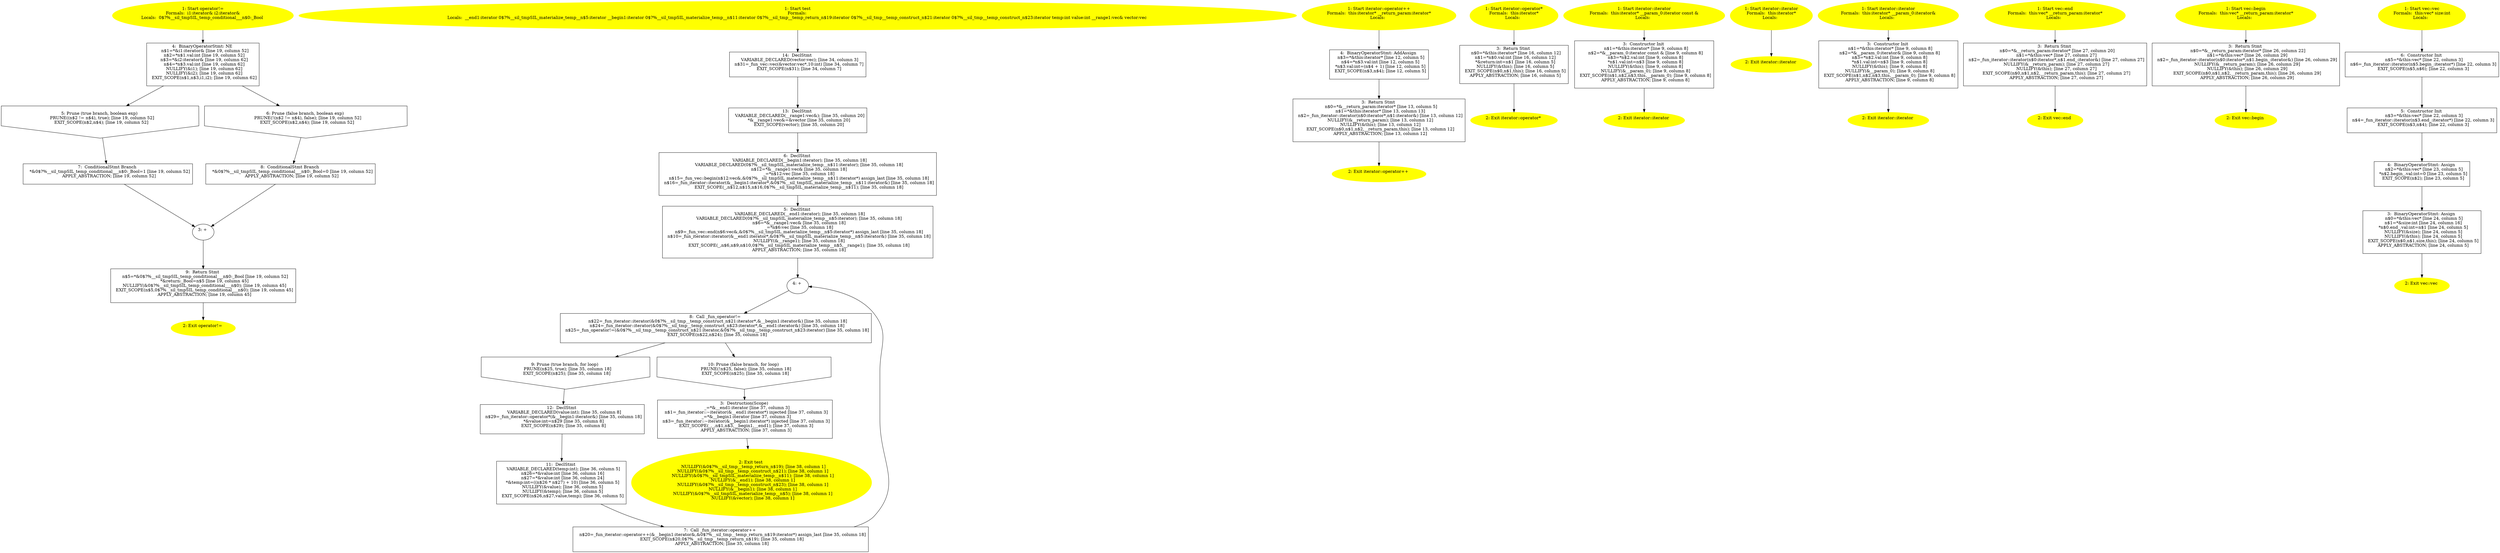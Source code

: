/* @generated */
digraph cfg {
"operator!=#4715710375716659667.eb4126b3edd381f3092a9e38275754d4_1" [label="1: Start operator!=\nFormals:  i1:iterator& i2:iterator&\nLocals:  0$?%__sil_tmpSIL_temp_conditional___n$0:_Bool \n  " color=yellow style=filled]
	

	 "operator!=#4715710375716659667.eb4126b3edd381f3092a9e38275754d4_1" -> "operator!=#4715710375716659667.eb4126b3edd381f3092a9e38275754d4_4" ;
"operator!=#4715710375716659667.eb4126b3edd381f3092a9e38275754d4_2" [label="2: Exit operator!= \n  " color=yellow style=filled]
	

"operator!=#4715710375716659667.eb4126b3edd381f3092a9e38275754d4_3" [label="3: + \n  " ]
	

	 "operator!=#4715710375716659667.eb4126b3edd381f3092a9e38275754d4_3" -> "operator!=#4715710375716659667.eb4126b3edd381f3092a9e38275754d4_9" ;
"operator!=#4715710375716659667.eb4126b3edd381f3092a9e38275754d4_4" [label="4:  BinaryOperatorStmt: NE \n   n$1=*&i1:iterator& [line 19, column 52]\n  n$2=*n$1.val:int [line 19, column 52]\n  n$3=*&i2:iterator& [line 19, column 62]\n  n$4=*n$3.val:int [line 19, column 62]\n  NULLIFY(&i1); [line 19, column 62]\n  NULLIFY(&i2); [line 19, column 62]\n  EXIT_SCOPE(n$1,n$3,i1,i2); [line 19, column 62]\n " shape="box"]
	

	 "operator!=#4715710375716659667.eb4126b3edd381f3092a9e38275754d4_4" -> "operator!=#4715710375716659667.eb4126b3edd381f3092a9e38275754d4_5" ;
	 "operator!=#4715710375716659667.eb4126b3edd381f3092a9e38275754d4_4" -> "operator!=#4715710375716659667.eb4126b3edd381f3092a9e38275754d4_6" ;
"operator!=#4715710375716659667.eb4126b3edd381f3092a9e38275754d4_5" [label="5: Prune (true branch, boolean exp) \n   PRUNE((n$2 != n$4), true); [line 19, column 52]\n  EXIT_SCOPE(n$2,n$4); [line 19, column 52]\n " shape="invhouse"]
	

	 "operator!=#4715710375716659667.eb4126b3edd381f3092a9e38275754d4_5" -> "operator!=#4715710375716659667.eb4126b3edd381f3092a9e38275754d4_7" ;
"operator!=#4715710375716659667.eb4126b3edd381f3092a9e38275754d4_6" [label="6: Prune (false branch, boolean exp) \n   PRUNE(!(n$2 != n$4), false); [line 19, column 52]\n  EXIT_SCOPE(n$2,n$4); [line 19, column 52]\n " shape="invhouse"]
	

	 "operator!=#4715710375716659667.eb4126b3edd381f3092a9e38275754d4_6" -> "operator!=#4715710375716659667.eb4126b3edd381f3092a9e38275754d4_8" ;
"operator!=#4715710375716659667.eb4126b3edd381f3092a9e38275754d4_7" [label="7:  ConditionalStmt Branch \n   *&0$?%__sil_tmpSIL_temp_conditional___n$0:_Bool=1 [line 19, column 52]\n  APPLY_ABSTRACTION; [line 19, column 52]\n " shape="box"]
	

	 "operator!=#4715710375716659667.eb4126b3edd381f3092a9e38275754d4_7" -> "operator!=#4715710375716659667.eb4126b3edd381f3092a9e38275754d4_3" ;
"operator!=#4715710375716659667.eb4126b3edd381f3092a9e38275754d4_8" [label="8:  ConditionalStmt Branch \n   *&0$?%__sil_tmpSIL_temp_conditional___n$0:_Bool=0 [line 19, column 52]\n  APPLY_ABSTRACTION; [line 19, column 52]\n " shape="box"]
	

	 "operator!=#4715710375716659667.eb4126b3edd381f3092a9e38275754d4_8" -> "operator!=#4715710375716659667.eb4126b3edd381f3092a9e38275754d4_3" ;
"operator!=#4715710375716659667.eb4126b3edd381f3092a9e38275754d4_9" [label="9:  Return Stmt \n   n$5=*&0$?%__sil_tmpSIL_temp_conditional___n$0:_Bool [line 19, column 52]\n  *&return:_Bool=n$5 [line 19, column 45]\n  NULLIFY(&0$?%__sil_tmpSIL_temp_conditional___n$0); [line 19, column 45]\n  EXIT_SCOPE(n$5,0$?%__sil_tmpSIL_temp_conditional___n$0); [line 19, column 45]\n  APPLY_ABSTRACTION; [line 19, column 45]\n " shape="box"]
	

	 "operator!=#4715710375716659667.eb4126b3edd381f3092a9e38275754d4_9" -> "operator!=#4715710375716659667.eb4126b3edd381f3092a9e38275754d4_2" ;
"test#18241244337164948030.afc14f193ad97442f67ac7183be789bc_1" [label="1: Start test\nFormals: \nLocals:  __end1:iterator 0$?%__sil_tmpSIL_materialize_temp__n$5:iterator __begin1:iterator 0$?%__sil_tmpSIL_materialize_temp__n$11:iterator 0$?%__sil_tmp__temp_return_n$19:iterator 0$?%__sil_tmp__temp_construct_n$21:iterator 0$?%__sil_tmp__temp_construct_n$23:iterator temp:int value:int __range1:vec& vector:vec \n  " color=yellow style=filled]
	

	 "test#18241244337164948030.afc14f193ad97442f67ac7183be789bc_1" -> "test#18241244337164948030.afc14f193ad97442f67ac7183be789bc_14" ;
"test#18241244337164948030.afc14f193ad97442f67ac7183be789bc_2" [label="2: Exit test \n   NULLIFY(&0$?%__sil_tmp__temp_return_n$19); [line 38, column 1]\n  NULLIFY(&0$?%__sil_tmp__temp_construct_n$21); [line 38, column 1]\n  NULLIFY(&0$?%__sil_tmpSIL_materialize_temp__n$11); [line 38, column 1]\n  NULLIFY(&__end1); [line 38, column 1]\n  NULLIFY(&0$?%__sil_tmp__temp_construct_n$23); [line 38, column 1]\n  NULLIFY(&__begin1); [line 38, column 1]\n  NULLIFY(&0$?%__sil_tmpSIL_materialize_temp__n$5); [line 38, column 1]\n  NULLIFY(&vector); [line 38, column 1]\n " color=yellow style=filled]
	

"test#18241244337164948030.afc14f193ad97442f67ac7183be789bc_3" [label="3:  Destruction(Scope) \n   _=*&__end1:iterator [line 37, column 3]\n  n$1=_fun_iterator::~iterator(&__end1:iterator*) injected [line 37, column 3]\n  _=*&__begin1:iterator [line 37, column 3]\n  n$3=_fun_iterator::~iterator(&__begin1:iterator*) injected [line 37, column 3]\n  EXIT_SCOPE(_,_,n$1,n$3,__begin1,__end1); [line 37, column 3]\n  APPLY_ABSTRACTION; [line 37, column 3]\n " shape="box"]
	

	 "test#18241244337164948030.afc14f193ad97442f67ac7183be789bc_3" -> "test#18241244337164948030.afc14f193ad97442f67ac7183be789bc_2" ;
"test#18241244337164948030.afc14f193ad97442f67ac7183be789bc_4" [label="4: + \n  " ]
	

	 "test#18241244337164948030.afc14f193ad97442f67ac7183be789bc_4" -> "test#18241244337164948030.afc14f193ad97442f67ac7183be789bc_8" ;
"test#18241244337164948030.afc14f193ad97442f67ac7183be789bc_5" [label="5:  DeclStmt \n   VARIABLE_DECLARED(__end1:iterator); [line 35, column 18]\n  VARIABLE_DECLARED(0$?%__sil_tmpSIL_materialize_temp__n$5:iterator); [line 35, column 18]\n  n$6=*&__range1:vec& [line 35, column 18]\n  _=*n$6:vec [line 35, column 18]\n  n$9=_fun_vec::end(n$6:vec&,&0$?%__sil_tmpSIL_materialize_temp__n$5:iterator*) assign_last [line 35, column 18]\n  n$10=_fun_iterator::iterator(&__end1:iterator*,&0$?%__sil_tmpSIL_materialize_temp__n$5:iterator&) [line 35, column 18]\n  NULLIFY(&__range1); [line 35, column 18]\n  EXIT_SCOPE(_,n$6,n$9,n$10,0$?%__sil_tmpSIL_materialize_temp__n$5,__range1); [line 35, column 18]\n  APPLY_ABSTRACTION; [line 35, column 18]\n " shape="box"]
	

	 "test#18241244337164948030.afc14f193ad97442f67ac7183be789bc_5" -> "test#18241244337164948030.afc14f193ad97442f67ac7183be789bc_4" ;
"test#18241244337164948030.afc14f193ad97442f67ac7183be789bc_6" [label="6:  DeclStmt \n   VARIABLE_DECLARED(__begin1:iterator); [line 35, column 18]\n  VARIABLE_DECLARED(0$?%__sil_tmpSIL_materialize_temp__n$11:iterator); [line 35, column 18]\n  n$12=*&__range1:vec& [line 35, column 18]\n  _=*n$12:vec [line 35, column 18]\n  n$15=_fun_vec::begin(n$12:vec&,&0$?%__sil_tmpSIL_materialize_temp__n$11:iterator*) assign_last [line 35, column 18]\n  n$16=_fun_iterator::iterator(&__begin1:iterator*,&0$?%__sil_tmpSIL_materialize_temp__n$11:iterator&) [line 35, column 18]\n  EXIT_SCOPE(_,n$12,n$15,n$16,0$?%__sil_tmpSIL_materialize_temp__n$11); [line 35, column 18]\n " shape="box"]
	

	 "test#18241244337164948030.afc14f193ad97442f67ac7183be789bc_6" -> "test#18241244337164948030.afc14f193ad97442f67ac7183be789bc_5" ;
"test#18241244337164948030.afc14f193ad97442f67ac7183be789bc_7" [label="7:  Call _fun_iterator::operator++ \n   n$20=_fun_iterator::operator++(&__begin1:iterator&,&0$?%__sil_tmp__temp_return_n$19:iterator*) assign_last [line 35, column 18]\n  EXIT_SCOPE(n$20,0$?%__sil_tmp__temp_return_n$19); [line 35, column 18]\n  APPLY_ABSTRACTION; [line 35, column 18]\n " shape="box"]
	

	 "test#18241244337164948030.afc14f193ad97442f67ac7183be789bc_7" -> "test#18241244337164948030.afc14f193ad97442f67ac7183be789bc_4" ;
"test#18241244337164948030.afc14f193ad97442f67ac7183be789bc_8" [label="8:  Call _fun_operator!= \n   n$22=_fun_iterator::iterator(&0$?%__sil_tmp__temp_construct_n$21:iterator*,&__begin1:iterator&) [line 35, column 18]\n  n$24=_fun_iterator::iterator(&0$?%__sil_tmp__temp_construct_n$23:iterator*,&__end1:iterator&) [line 35, column 18]\n  n$25=_fun_operator!=(&0$?%__sil_tmp__temp_construct_n$21:iterator,&0$?%__sil_tmp__temp_construct_n$23:iterator) [line 35, column 18]\n  EXIT_SCOPE(n$22,n$24); [line 35, column 18]\n " shape="box"]
	

	 "test#18241244337164948030.afc14f193ad97442f67ac7183be789bc_8" -> "test#18241244337164948030.afc14f193ad97442f67ac7183be789bc_9" ;
	 "test#18241244337164948030.afc14f193ad97442f67ac7183be789bc_8" -> "test#18241244337164948030.afc14f193ad97442f67ac7183be789bc_10" ;
"test#18241244337164948030.afc14f193ad97442f67ac7183be789bc_9" [label="9: Prune (true branch, for loop) \n   PRUNE(n$25, true); [line 35, column 18]\n  EXIT_SCOPE(n$25); [line 35, column 18]\n " shape="invhouse"]
	

	 "test#18241244337164948030.afc14f193ad97442f67ac7183be789bc_9" -> "test#18241244337164948030.afc14f193ad97442f67ac7183be789bc_12" ;
"test#18241244337164948030.afc14f193ad97442f67ac7183be789bc_10" [label="10: Prune (false branch, for loop) \n   PRUNE(!n$25, false); [line 35, column 18]\n  EXIT_SCOPE(n$25); [line 35, column 18]\n " shape="invhouse"]
	

	 "test#18241244337164948030.afc14f193ad97442f67ac7183be789bc_10" -> "test#18241244337164948030.afc14f193ad97442f67ac7183be789bc_3" ;
"test#18241244337164948030.afc14f193ad97442f67ac7183be789bc_11" [label="11:  DeclStmt \n   VARIABLE_DECLARED(temp:int); [line 36, column 5]\n  n$26=*&value:int [line 36, column 16]\n  n$27=*&value:int [line 36, column 24]\n  *&temp:int=((n$26 * n$27) + 10) [line 36, column 5]\n  NULLIFY(&value); [line 36, column 5]\n  NULLIFY(&temp); [line 36, column 5]\n  EXIT_SCOPE(n$26,n$27,value,temp); [line 36, column 5]\n " shape="box"]
	

	 "test#18241244337164948030.afc14f193ad97442f67ac7183be789bc_11" -> "test#18241244337164948030.afc14f193ad97442f67ac7183be789bc_7" ;
"test#18241244337164948030.afc14f193ad97442f67ac7183be789bc_12" [label="12:  DeclStmt \n   VARIABLE_DECLARED(value:int); [line 35, column 8]\n  n$29=_fun_iterator::operator*(&__begin1:iterator&) [line 35, column 18]\n  *&value:int=n$29 [line 35, column 8]\n  EXIT_SCOPE(n$29); [line 35, column 8]\n " shape="box"]
	

	 "test#18241244337164948030.afc14f193ad97442f67ac7183be789bc_12" -> "test#18241244337164948030.afc14f193ad97442f67ac7183be789bc_11" ;
"test#18241244337164948030.afc14f193ad97442f67ac7183be789bc_13" [label="13:  DeclStmt \n   VARIABLE_DECLARED(__range1:vec&); [line 35, column 20]\n  *&__range1:vec&=&vector [line 35, column 20]\n  EXIT_SCOPE(vector); [line 35, column 20]\n " shape="box"]
	

	 "test#18241244337164948030.afc14f193ad97442f67ac7183be789bc_13" -> "test#18241244337164948030.afc14f193ad97442f67ac7183be789bc_6" ;
"test#18241244337164948030.afc14f193ad97442f67ac7183be789bc_14" [label="14:  DeclStmt \n   VARIABLE_DECLARED(vector:vec); [line 34, column 3]\n  n$31=_fun_vec::vec(&vector:vec*,10:int) [line 34, column 7]\n  EXIT_SCOPE(n$31); [line 34, column 7]\n " shape="box"]
	

	 "test#18241244337164948030.afc14f193ad97442f67ac7183be789bc_14" -> "test#18241244337164948030.afc14f193ad97442f67ac7183be789bc_13" ;
"operator++#iterator(class iterator)#(14034081864165661659).574423d3d3249b4f53477fb1be150024_1" [label="1: Start iterator::operator++\nFormals:  this:iterator* __return_param:iterator*\nLocals:  \n  " color=yellow style=filled]
	

	 "operator++#iterator(class iterator)#(14034081864165661659).574423d3d3249b4f53477fb1be150024_1" -> "operator++#iterator(class iterator)#(14034081864165661659).574423d3d3249b4f53477fb1be150024_4" ;
"operator++#iterator(class iterator)#(14034081864165661659).574423d3d3249b4f53477fb1be150024_2" [label="2: Exit iterator::operator++ \n  " color=yellow style=filled]
	

"operator++#iterator(class iterator)#(14034081864165661659).574423d3d3249b4f53477fb1be150024_3" [label="3:  Return Stmt \n   n$0=*&__return_param:iterator* [line 13, column 5]\n  n$1=*&this:iterator* [line 13, column 13]\n  n$2=_fun_iterator::iterator(n$0:iterator*,n$1:iterator&) [line 13, column 12]\n  NULLIFY(&__return_param); [line 13, column 12]\n  NULLIFY(&this); [line 13, column 12]\n  EXIT_SCOPE(n$0,n$1,n$2,__return_param,this); [line 13, column 12]\n  APPLY_ABSTRACTION; [line 13, column 12]\n " shape="box"]
	

	 "operator++#iterator(class iterator)#(14034081864165661659).574423d3d3249b4f53477fb1be150024_3" -> "operator++#iterator(class iterator)#(14034081864165661659).574423d3d3249b4f53477fb1be150024_2" ;
"operator++#iterator(class iterator)#(14034081864165661659).574423d3d3249b4f53477fb1be150024_4" [label="4:  BinaryOperatorStmt: AddAssign \n   n$3=*&this:iterator* [line 12, column 5]\n  n$4=*n$3.val:int [line 12, column 5]\n  *n$3.val:int=(n$4 + 1) [line 12, column 5]\n  EXIT_SCOPE(n$3,n$4); [line 12, column 5]\n " shape="box"]
	

	 "operator++#iterator(class iterator)#(14034081864165661659).574423d3d3249b4f53477fb1be150024_4" -> "operator++#iterator(class iterator)#(14034081864165661659).574423d3d3249b4f53477fb1be150024_3" ;
"operator*#iterator#(14296957122470685412).e3f593369544fc43a253ad1e4f5ed136_1" [label="1: Start iterator::operator*\nFormals:  this:iterator*\nLocals:  \n  " color=yellow style=filled]
	

	 "operator*#iterator#(14296957122470685412).e3f593369544fc43a253ad1e4f5ed136_1" -> "operator*#iterator#(14296957122470685412).e3f593369544fc43a253ad1e4f5ed136_3" ;
"operator*#iterator#(14296957122470685412).e3f593369544fc43a253ad1e4f5ed136_2" [label="2: Exit iterator::operator* \n  " color=yellow style=filled]
	

"operator*#iterator#(14296957122470685412).e3f593369544fc43a253ad1e4f5ed136_3" [label="3:  Return Stmt \n   n$0=*&this:iterator* [line 16, column 12]\n  n$1=*n$0.val:int [line 16, column 12]\n  *&return:int=n$1 [line 16, column 5]\n  NULLIFY(&this); [line 16, column 5]\n  EXIT_SCOPE(n$0,n$1,this); [line 16, column 5]\n  APPLY_ABSTRACTION; [line 16, column 5]\n " shape="box"]
	

	 "operator*#iterator#(14296957122470685412).e3f593369544fc43a253ad1e4f5ed136_3" -> "operator*#iterator#(14296957122470685412).e3f593369544fc43a253ad1e4f5ed136_2" ;
"iterator#iterator#{11413353760466671846|constexpr}.a278508d3bccc69caf1a1db6246cf788_1" [label="1: Start iterator::iterator\nFormals:  this:iterator* __param_0:iterator const &\nLocals:  \n  " color=yellow style=filled]
	

	 "iterator#iterator#{11413353760466671846|constexpr}.a278508d3bccc69caf1a1db6246cf788_1" -> "iterator#iterator#{11413353760466671846|constexpr}.a278508d3bccc69caf1a1db6246cf788_3" ;
"iterator#iterator#{11413353760466671846|constexpr}.a278508d3bccc69caf1a1db6246cf788_2" [label="2: Exit iterator::iterator \n  " color=yellow style=filled]
	

"iterator#iterator#{11413353760466671846|constexpr}.a278508d3bccc69caf1a1db6246cf788_3" [label="3:  Constructor Init \n   n$1=*&this:iterator* [line 9, column 8]\n  n$2=*&__param_0:iterator const & [line 9, column 8]\n  n$3=*n$2.val:int [line 9, column 8]\n  *n$1.val:int=n$3 [line 9, column 8]\n  NULLIFY(&this); [line 9, column 8]\n  NULLIFY(&__param_0); [line 9, column 8]\n  EXIT_SCOPE(n$1,n$2,n$3,this,__param_0); [line 9, column 8]\n  APPLY_ABSTRACTION; [line 9, column 8]\n " shape="box"]
	

	 "iterator#iterator#{11413353760466671846|constexpr}.a278508d3bccc69caf1a1db6246cf788_3" -> "iterator#iterator#{11413353760466671846|constexpr}.a278508d3bccc69caf1a1db6246cf788_2" ;
"iterator#iterator#{17107199916075329459}.2fc51ac860d26e778b9b34e5032f02d5_1" [label="1: Start iterator::iterator\nFormals:  this:iterator*\nLocals:  \n  " color=yellow style=filled]
	

	 "iterator#iterator#{17107199916075329459}.2fc51ac860d26e778b9b34e5032f02d5_1" -> "iterator#iterator#{17107199916075329459}.2fc51ac860d26e778b9b34e5032f02d5_2" ;
"iterator#iterator#{17107199916075329459}.2fc51ac860d26e778b9b34e5032f02d5_2" [label="2: Exit iterator::iterator \n  " color=yellow style=filled]
	

"iterator#iterator#{3083368405611515834|constexpr}.86fcbefb2af88c097bfa7e085c4b4f40_1" [label="1: Start iterator::iterator\nFormals:  this:iterator* __param_0:iterator&\nLocals:  \n  " color=yellow style=filled]
	

	 "iterator#iterator#{3083368405611515834|constexpr}.86fcbefb2af88c097bfa7e085c4b4f40_1" -> "iterator#iterator#{3083368405611515834|constexpr}.86fcbefb2af88c097bfa7e085c4b4f40_3" ;
"iterator#iterator#{3083368405611515834|constexpr}.86fcbefb2af88c097bfa7e085c4b4f40_2" [label="2: Exit iterator::iterator \n  " color=yellow style=filled]
	

"iterator#iterator#{3083368405611515834|constexpr}.86fcbefb2af88c097bfa7e085c4b4f40_3" [label="3:  Constructor Init \n   n$1=*&this:iterator* [line 9, column 8]\n  n$2=*&__param_0:iterator& [line 9, column 8]\n  n$3=*n$2.val:int [line 9, column 8]\n  *n$1.val:int=n$3 [line 9, column 8]\n  NULLIFY(&this); [line 9, column 8]\n  NULLIFY(&__param_0); [line 9, column 8]\n  EXIT_SCOPE(n$1,n$2,n$3,this,__param_0); [line 9, column 8]\n  APPLY_ABSTRACTION; [line 9, column 8]\n " shape="box"]
	

	 "iterator#iterator#{3083368405611515834|constexpr}.86fcbefb2af88c097bfa7e085c4b4f40_3" -> "iterator#iterator#{3083368405611515834|constexpr}.86fcbefb2af88c097bfa7e085c4b4f40_2" ;
"end#vec(class iterator)#(14240882620331653738).aed9da65654959634fd17d4511cfa44d_1" [label="1: Start vec::end\nFormals:  this:vec* __return_param:iterator*\nLocals:  \n  " color=yellow style=filled]
	

	 "end#vec(class iterator)#(14240882620331653738).aed9da65654959634fd17d4511cfa44d_1" -> "end#vec(class iterator)#(14240882620331653738).aed9da65654959634fd17d4511cfa44d_3" ;
"end#vec(class iterator)#(14240882620331653738).aed9da65654959634fd17d4511cfa44d_2" [label="2: Exit vec::end \n  " color=yellow style=filled]
	

"end#vec(class iterator)#(14240882620331653738).aed9da65654959634fd17d4511cfa44d_3" [label="3:  Return Stmt \n   n$0=*&__return_param:iterator* [line 27, column 20]\n  n$1=*&this:vec* [line 27, column 27]\n  n$2=_fun_iterator::iterator(n$0:iterator*,n$1.end_:iterator&) [line 27, column 27]\n  NULLIFY(&__return_param); [line 27, column 27]\n  NULLIFY(&this); [line 27, column 27]\n  EXIT_SCOPE(n$0,n$1,n$2,__return_param,this); [line 27, column 27]\n  APPLY_ABSTRACTION; [line 27, column 27]\n " shape="box"]
	

	 "end#vec(class iterator)#(14240882620331653738).aed9da65654959634fd17d4511cfa44d_3" -> "end#vec(class iterator)#(14240882620331653738).aed9da65654959634fd17d4511cfa44d_2" ;
"begin#vec(class iterator)#(1866137161906470488).407edea568a869b61c9e5e8424e0b5f7_1" [label="1: Start vec::begin\nFormals:  this:vec* __return_param:iterator*\nLocals:  \n  " color=yellow style=filled]
	

	 "begin#vec(class iterator)#(1866137161906470488).407edea568a869b61c9e5e8424e0b5f7_1" -> "begin#vec(class iterator)#(1866137161906470488).407edea568a869b61c9e5e8424e0b5f7_3" ;
"begin#vec(class iterator)#(1866137161906470488).407edea568a869b61c9e5e8424e0b5f7_2" [label="2: Exit vec::begin \n  " color=yellow style=filled]
	

"begin#vec(class iterator)#(1866137161906470488).407edea568a869b61c9e5e8424e0b5f7_3" [label="3:  Return Stmt \n   n$0=*&__return_param:iterator* [line 26, column 22]\n  n$1=*&this:vec* [line 26, column 29]\n  n$2=_fun_iterator::iterator(n$0:iterator*,n$1.begin_:iterator&) [line 26, column 29]\n  NULLIFY(&__return_param); [line 26, column 29]\n  NULLIFY(&this); [line 26, column 29]\n  EXIT_SCOPE(n$0,n$1,n$2,__return_param,this); [line 26, column 29]\n  APPLY_ABSTRACTION; [line 26, column 29]\n " shape="box"]
	

	 "begin#vec(class iterator)#(1866137161906470488).407edea568a869b61c9e5e8424e0b5f7_3" -> "begin#vec(class iterator)#(1866137161906470488).407edea568a869b61c9e5e8424e0b5f7_2" ;
"vec#vec#{13876720186060950809}.c3c9a518fcec87e97d6b52a59f13d428_1" [label="1: Start vec::vec\nFormals:  this:vec* size:int\nLocals:  \n  " color=yellow style=filled]
	

	 "vec#vec#{13876720186060950809}.c3c9a518fcec87e97d6b52a59f13d428_1" -> "vec#vec#{13876720186060950809}.c3c9a518fcec87e97d6b52a59f13d428_6" ;
"vec#vec#{13876720186060950809}.c3c9a518fcec87e97d6b52a59f13d428_2" [label="2: Exit vec::vec \n  " color=yellow style=filled]
	

"vec#vec#{13876720186060950809}.c3c9a518fcec87e97d6b52a59f13d428_3" [label="3:  BinaryOperatorStmt: Assign \n   n$0=*&this:vec* [line 24, column 5]\n  n$1=*&size:int [line 24, column 16]\n  *n$0.end_.val:int=n$1 [line 24, column 5]\n  NULLIFY(&size); [line 24, column 5]\n  NULLIFY(&this); [line 24, column 5]\n  EXIT_SCOPE(n$0,n$1,size,this); [line 24, column 5]\n  APPLY_ABSTRACTION; [line 24, column 5]\n " shape="box"]
	

	 "vec#vec#{13876720186060950809}.c3c9a518fcec87e97d6b52a59f13d428_3" -> "vec#vec#{13876720186060950809}.c3c9a518fcec87e97d6b52a59f13d428_2" ;
"vec#vec#{13876720186060950809}.c3c9a518fcec87e97d6b52a59f13d428_4" [label="4:  BinaryOperatorStmt: Assign \n   n$2=*&this:vec* [line 23, column 5]\n  *n$2.begin_.val:int=0 [line 23, column 5]\n  EXIT_SCOPE(n$2); [line 23, column 5]\n " shape="box"]
	

	 "vec#vec#{13876720186060950809}.c3c9a518fcec87e97d6b52a59f13d428_4" -> "vec#vec#{13876720186060950809}.c3c9a518fcec87e97d6b52a59f13d428_3" ;
"vec#vec#{13876720186060950809}.c3c9a518fcec87e97d6b52a59f13d428_5" [label="5:  Constructor Init \n   n$3=*&this:vec* [line 22, column 3]\n  n$4=_fun_iterator::iterator(n$3.end_:iterator*) [line 22, column 3]\n  EXIT_SCOPE(n$3,n$4); [line 22, column 3]\n " shape="box"]
	

	 "vec#vec#{13876720186060950809}.c3c9a518fcec87e97d6b52a59f13d428_5" -> "vec#vec#{13876720186060950809}.c3c9a518fcec87e97d6b52a59f13d428_4" ;
"vec#vec#{13876720186060950809}.c3c9a518fcec87e97d6b52a59f13d428_6" [label="6:  Constructor Init \n   n$5=*&this:vec* [line 22, column 3]\n  n$6=_fun_iterator::iterator(n$5.begin_:iterator*) [line 22, column 3]\n  EXIT_SCOPE(n$5,n$6); [line 22, column 3]\n " shape="box"]
	

	 "vec#vec#{13876720186060950809}.c3c9a518fcec87e97d6b52a59f13d428_6" -> "vec#vec#{13876720186060950809}.c3c9a518fcec87e97d6b52a59f13d428_5" ;
}
